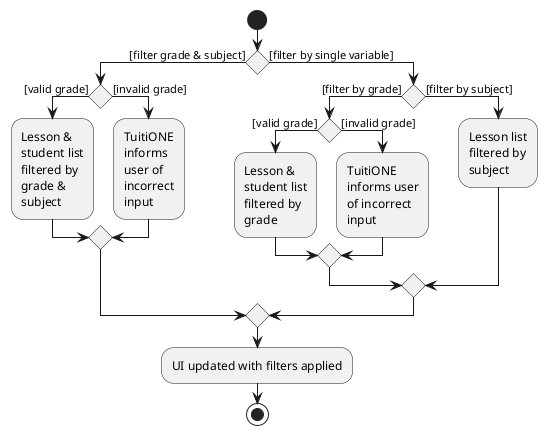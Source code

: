 @startuml
'https://plantuml.com/activity-diagram-beta

start
if () then ([filter grade & subject])
    if () then ([valid grade])
        :Lesson &
        student list
        filtered by
        grade &
        subject;
    else ([invalid grade])
        :TuitiONE
        informs
        user of
        incorrect
        input;
    endif
else ([filter by single variable])
    if () then ([filter by grade])
        if () then ([valid grade])
            :Lesson &
            student list
            filtered by
            grade;
        else ([invalid grade])
            :TuitiONE
            informs user
            of incorrect
            input;
        endif
    else ([filter by subject])
        :Lesson list
        filtered by
        subject;

    endif
endif
:UI updated with filters applied;
stop

@enduml

